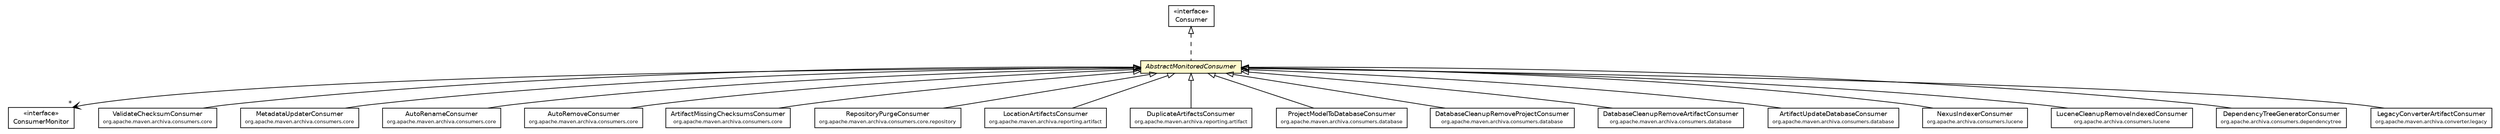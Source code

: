 #!/usr/local/bin/dot
#
# Class diagram 
# Generated by UmlGraph version 4.6 (http://www.spinellis.gr/sw/umlgraph)
#

digraph G {
	edge [fontname="Helvetica",fontsize=10,labelfontname="Helvetica",labelfontsize=10];
	node [fontname="Helvetica",fontsize=10,shape=plaintext];
	// org.apache.maven.archiva.consumers.ConsumerMonitor
	c45058 [label=<<table border="0" cellborder="1" cellspacing="0" cellpadding="2" port="p" href="./ConsumerMonitor.html">
		<tr><td><table border="0" cellspacing="0" cellpadding="1">
			<tr><td> &laquo;interface&raquo; </td></tr>
			<tr><td> ConsumerMonitor </td></tr>
		</table></td></tr>
		</table>>, fontname="Helvetica", fontcolor="black", fontsize=9.0];
	// org.apache.maven.archiva.consumers.Consumer
	c45060 [label=<<table border="0" cellborder="1" cellspacing="0" cellpadding="2" port="p" href="./Consumer.html">
		<tr><td><table border="0" cellspacing="0" cellpadding="1">
			<tr><td> &laquo;interface&raquo; </td></tr>
			<tr><td> Consumer </td></tr>
		</table></td></tr>
		</table>>, fontname="Helvetica", fontcolor="black", fontsize=9.0];
	// org.apache.maven.archiva.consumers.AbstractMonitoredConsumer
	c45061 [label=<<table border="0" cellborder="1" cellspacing="0" cellpadding="2" port="p" bgcolor="lemonChiffon" href="./AbstractMonitoredConsumer.html">
		<tr><td><table border="0" cellspacing="0" cellpadding="1">
			<tr><td><font face="Helvetica-Oblique"> AbstractMonitoredConsumer </font></td></tr>
		</table></td></tr>
		</table>>, fontname="Helvetica", fontcolor="black", fontsize=9.0];
	// org.apache.maven.archiva.consumers.core.ValidateChecksumConsumer
	c45147 [label=<<table border="0" cellborder="1" cellspacing="0" cellpadding="2" port="p" href="./core/ValidateChecksumConsumer.html">
		<tr><td><table border="0" cellspacing="0" cellpadding="1">
			<tr><td> ValidateChecksumConsumer </td></tr>
			<tr><td><font point-size="7.0"> org.apache.maven.archiva.consumers.core </font></td></tr>
		</table></td></tr>
		</table>>, fontname="Helvetica", fontcolor="black", fontsize=9.0];
	// org.apache.maven.archiva.consumers.core.MetadataUpdaterConsumer
	c45148 [label=<<table border="0" cellborder="1" cellspacing="0" cellpadding="2" port="p" href="./core/MetadataUpdaterConsumer.html">
		<tr><td><table border="0" cellspacing="0" cellpadding="1">
			<tr><td> MetadataUpdaterConsumer </td></tr>
			<tr><td><font point-size="7.0"> org.apache.maven.archiva.consumers.core </font></td></tr>
		</table></td></tr>
		</table>>, fontname="Helvetica", fontcolor="black", fontsize=9.0];
	// org.apache.maven.archiva.consumers.core.AutoRenameConsumer
	c45149 [label=<<table border="0" cellborder="1" cellspacing="0" cellpadding="2" port="p" href="./core/AutoRenameConsumer.html">
		<tr><td><table border="0" cellspacing="0" cellpadding="1">
			<tr><td> AutoRenameConsumer </td></tr>
			<tr><td><font point-size="7.0"> org.apache.maven.archiva.consumers.core </font></td></tr>
		</table></td></tr>
		</table>>, fontname="Helvetica", fontcolor="black", fontsize=9.0];
	// org.apache.maven.archiva.consumers.core.AutoRemoveConsumer
	c45150 [label=<<table border="0" cellborder="1" cellspacing="0" cellpadding="2" port="p" href="./core/AutoRemoveConsumer.html">
		<tr><td><table border="0" cellspacing="0" cellpadding="1">
			<tr><td> AutoRemoveConsumer </td></tr>
			<tr><td><font point-size="7.0"> org.apache.maven.archiva.consumers.core </font></td></tr>
		</table></td></tr>
		</table>>, fontname="Helvetica", fontcolor="black", fontsize=9.0];
	// org.apache.maven.archiva.consumers.core.ArtifactMissingChecksumsConsumer
	c45151 [label=<<table border="0" cellborder="1" cellspacing="0" cellpadding="2" port="p" href="./core/ArtifactMissingChecksumsConsumer.html">
		<tr><td><table border="0" cellspacing="0" cellpadding="1">
			<tr><td> ArtifactMissingChecksumsConsumer </td></tr>
			<tr><td><font point-size="7.0"> org.apache.maven.archiva.consumers.core </font></td></tr>
		</table></td></tr>
		</table>>, fontname="Helvetica", fontcolor="black", fontsize=9.0];
	// org.apache.maven.archiva.consumers.core.repository.RepositoryPurgeConsumer
	c45154 [label=<<table border="0" cellborder="1" cellspacing="0" cellpadding="2" port="p" href="./core/repository/RepositoryPurgeConsumer.html">
		<tr><td><table border="0" cellspacing="0" cellpadding="1">
			<tr><td> RepositoryPurgeConsumer </td></tr>
			<tr><td><font point-size="7.0"> org.apache.maven.archiva.consumers.core.repository </font></td></tr>
		</table></td></tr>
		</table>>, fontname="Helvetica", fontcolor="black", fontsize=9.0];
	// org.apache.maven.archiva.reporting.artifact.LocationArtifactsConsumer
	c45231 [label=<<table border="0" cellborder="1" cellspacing="0" cellpadding="2" port="p" href="../reporting/artifact/LocationArtifactsConsumer.html">
		<tr><td><table border="0" cellspacing="0" cellpadding="1">
			<tr><td> LocationArtifactsConsumer </td></tr>
			<tr><td><font point-size="7.0"> org.apache.maven.archiva.reporting.artifact </font></td></tr>
		</table></td></tr>
		</table>>, fontname="Helvetica", fontcolor="black", fontsize=9.0];
	// org.apache.maven.archiva.reporting.artifact.DuplicateArtifactsConsumer
	c45232 [label=<<table border="0" cellborder="1" cellspacing="0" cellpadding="2" port="p" href="../reporting/artifact/DuplicateArtifactsConsumer.html">
		<tr><td><table border="0" cellspacing="0" cellpadding="1">
			<tr><td> DuplicateArtifactsConsumer </td></tr>
			<tr><td><font point-size="7.0"> org.apache.maven.archiva.reporting.artifact </font></td></tr>
		</table></td></tr>
		</table>>, fontname="Helvetica", fontcolor="black", fontsize=9.0];
	// org.apache.maven.archiva.consumers.database.ProjectModelToDatabaseConsumer
	c45235 [label=<<table border="0" cellborder="1" cellspacing="0" cellpadding="2" port="p" href="./database/ProjectModelToDatabaseConsumer.html">
		<tr><td><table border="0" cellspacing="0" cellpadding="1">
			<tr><td> ProjectModelToDatabaseConsumer </td></tr>
			<tr><td><font point-size="7.0"> org.apache.maven.archiva.consumers.database </font></td></tr>
		</table></td></tr>
		</table>>, fontname="Helvetica", fontcolor="black", fontsize=9.0];
	// org.apache.maven.archiva.consumers.database.DatabaseCleanupRemoveProjectConsumer
	c45236 [label=<<table border="0" cellborder="1" cellspacing="0" cellpadding="2" port="p" href="./database/DatabaseCleanupRemoveProjectConsumer.html">
		<tr><td><table border="0" cellspacing="0" cellpadding="1">
			<tr><td> DatabaseCleanupRemoveProjectConsumer </td></tr>
			<tr><td><font point-size="7.0"> org.apache.maven.archiva.consumers.database </font></td></tr>
		</table></td></tr>
		</table>>, fontname="Helvetica", fontcolor="black", fontsize=9.0];
	// org.apache.maven.archiva.consumers.database.DatabaseCleanupRemoveArtifactConsumer
	c45237 [label=<<table border="0" cellborder="1" cellspacing="0" cellpadding="2" port="p" href="./database/DatabaseCleanupRemoveArtifactConsumer.html">
		<tr><td><table border="0" cellspacing="0" cellpadding="1">
			<tr><td> DatabaseCleanupRemoveArtifactConsumer </td></tr>
			<tr><td><font point-size="7.0"> org.apache.maven.archiva.consumers.database </font></td></tr>
		</table></td></tr>
		</table>>, fontname="Helvetica", fontcolor="black", fontsize=9.0];
	// org.apache.maven.archiva.consumers.database.ArtifactUpdateDatabaseConsumer
	c45238 [label=<<table border="0" cellborder="1" cellspacing="0" cellpadding="2" port="p" href="./database/ArtifactUpdateDatabaseConsumer.html">
		<tr><td><table border="0" cellspacing="0" cellpadding="1">
			<tr><td> ArtifactUpdateDatabaseConsumer </td></tr>
			<tr><td><font point-size="7.0"> org.apache.maven.archiva.consumers.database </font></td></tr>
		</table></td></tr>
		</table>>, fontname="Helvetica", fontcolor="black", fontsize=9.0];
	// org.apache.archiva.consumers.lucene.NexusIndexerConsumer
	c45259 [label=<<table border="0" cellborder="1" cellspacing="0" cellpadding="2" port="p" href="../../../archiva/consumers/lucene/NexusIndexerConsumer.html">
		<tr><td><table border="0" cellspacing="0" cellpadding="1">
			<tr><td> NexusIndexerConsumer </td></tr>
			<tr><td><font point-size="7.0"> org.apache.archiva.consumers.lucene </font></td></tr>
		</table></td></tr>
		</table>>, fontname="Helvetica", fontcolor="black", fontsize=9.0];
	// org.apache.archiva.consumers.lucene.LuceneCleanupRemoveIndexedConsumer
	c45260 [label=<<table border="0" cellborder="1" cellspacing="0" cellpadding="2" port="p" href="../../../archiva/consumers/lucene/LuceneCleanupRemoveIndexedConsumer.html">
		<tr><td><table border="0" cellspacing="0" cellpadding="1">
			<tr><td> LuceneCleanupRemoveIndexedConsumer </td></tr>
			<tr><td><font point-size="7.0"> org.apache.archiva.consumers.lucene </font></td></tr>
		</table></td></tr>
		</table>>, fontname="Helvetica", fontcolor="black", fontsize=9.0];
	// org.apache.archiva.consumers.dependencytree.DependencyTreeGeneratorConsumer
	c45261 [label=<<table border="0" cellborder="1" cellspacing="0" cellpadding="2" port="p" href="../../../archiva/consumers/dependencytree/DependencyTreeGeneratorConsumer.html">
		<tr><td><table border="0" cellspacing="0" cellpadding="1">
			<tr><td> DependencyTreeGeneratorConsumer </td></tr>
			<tr><td><font point-size="7.0"> org.apache.archiva.consumers.dependencytree </font></td></tr>
		</table></td></tr>
		</table>>, fontname="Helvetica", fontcolor="black", fontsize=9.0];
	// org.apache.maven.archiva.converter.legacy.LegacyConverterArtifactConsumer
	c45336 [label=<<table border="0" cellborder="1" cellspacing="0" cellpadding="2" port="p" href="../converter/legacy/LegacyConverterArtifactConsumer.html">
		<tr><td><table border="0" cellspacing="0" cellpadding="1">
			<tr><td> LegacyConverterArtifactConsumer </td></tr>
			<tr><td><font point-size="7.0"> org.apache.maven.archiva.converter.legacy </font></td></tr>
		</table></td></tr>
		</table>>, fontname="Helvetica", fontcolor="black", fontsize=9.0];
	//org.apache.maven.archiva.consumers.AbstractMonitoredConsumer implements org.apache.maven.archiva.consumers.Consumer
	c45060:p -> c45061:p [dir=back,arrowtail=empty,style=dashed];
	//org.apache.maven.archiva.consumers.core.ValidateChecksumConsumer extends org.apache.maven.archiva.consumers.AbstractMonitoredConsumer
	c45061:p -> c45147:p [dir=back,arrowtail=empty];
	//org.apache.maven.archiva.consumers.core.MetadataUpdaterConsumer extends org.apache.maven.archiva.consumers.AbstractMonitoredConsumer
	c45061:p -> c45148:p [dir=back,arrowtail=empty];
	//org.apache.maven.archiva.consumers.core.AutoRenameConsumer extends org.apache.maven.archiva.consumers.AbstractMonitoredConsumer
	c45061:p -> c45149:p [dir=back,arrowtail=empty];
	//org.apache.maven.archiva.consumers.core.AutoRemoveConsumer extends org.apache.maven.archiva.consumers.AbstractMonitoredConsumer
	c45061:p -> c45150:p [dir=back,arrowtail=empty];
	//org.apache.maven.archiva.consumers.core.ArtifactMissingChecksumsConsumer extends org.apache.maven.archiva.consumers.AbstractMonitoredConsumer
	c45061:p -> c45151:p [dir=back,arrowtail=empty];
	//org.apache.maven.archiva.consumers.core.repository.RepositoryPurgeConsumer extends org.apache.maven.archiva.consumers.AbstractMonitoredConsumer
	c45061:p -> c45154:p [dir=back,arrowtail=empty];
	//org.apache.maven.archiva.reporting.artifact.LocationArtifactsConsumer extends org.apache.maven.archiva.consumers.AbstractMonitoredConsumer
	c45061:p -> c45231:p [dir=back,arrowtail=empty];
	//org.apache.maven.archiva.reporting.artifact.DuplicateArtifactsConsumer extends org.apache.maven.archiva.consumers.AbstractMonitoredConsumer
	c45061:p -> c45232:p [dir=back,arrowtail=empty];
	//org.apache.maven.archiva.consumers.database.ProjectModelToDatabaseConsumer extends org.apache.maven.archiva.consumers.AbstractMonitoredConsumer
	c45061:p -> c45235:p [dir=back,arrowtail=empty];
	//org.apache.maven.archiva.consumers.database.DatabaseCleanupRemoveProjectConsumer extends org.apache.maven.archiva.consumers.AbstractMonitoredConsumer
	c45061:p -> c45236:p [dir=back,arrowtail=empty];
	//org.apache.maven.archiva.consumers.database.DatabaseCleanupRemoveArtifactConsumer extends org.apache.maven.archiva.consumers.AbstractMonitoredConsumer
	c45061:p -> c45237:p [dir=back,arrowtail=empty];
	//org.apache.maven.archiva.consumers.database.ArtifactUpdateDatabaseConsumer extends org.apache.maven.archiva.consumers.AbstractMonitoredConsumer
	c45061:p -> c45238:p [dir=back,arrowtail=empty];
	//org.apache.archiva.consumers.lucene.NexusIndexerConsumer extends org.apache.maven.archiva.consumers.AbstractMonitoredConsumer
	c45061:p -> c45259:p [dir=back,arrowtail=empty];
	//org.apache.archiva.consumers.lucene.LuceneCleanupRemoveIndexedConsumer extends org.apache.maven.archiva.consumers.AbstractMonitoredConsumer
	c45061:p -> c45260:p [dir=back,arrowtail=empty];
	//org.apache.archiva.consumers.dependencytree.DependencyTreeGeneratorConsumer extends org.apache.maven.archiva.consumers.AbstractMonitoredConsumer
	c45061:p -> c45261:p [dir=back,arrowtail=empty];
	//org.apache.maven.archiva.converter.legacy.LegacyConverterArtifactConsumer extends org.apache.maven.archiva.consumers.AbstractMonitoredConsumer
	c45061:p -> c45336:p [dir=back,arrowtail=empty];
	// org.apache.maven.archiva.consumers.AbstractMonitoredConsumer NAVASSOC org.apache.maven.archiva.consumers.ConsumerMonitor
	c45061:p -> c45058:p [taillabel="", label="", headlabel="*", fontname="Helvetica", fontcolor="black", fontsize=10.0, color="black", arrowhead=open];
}

